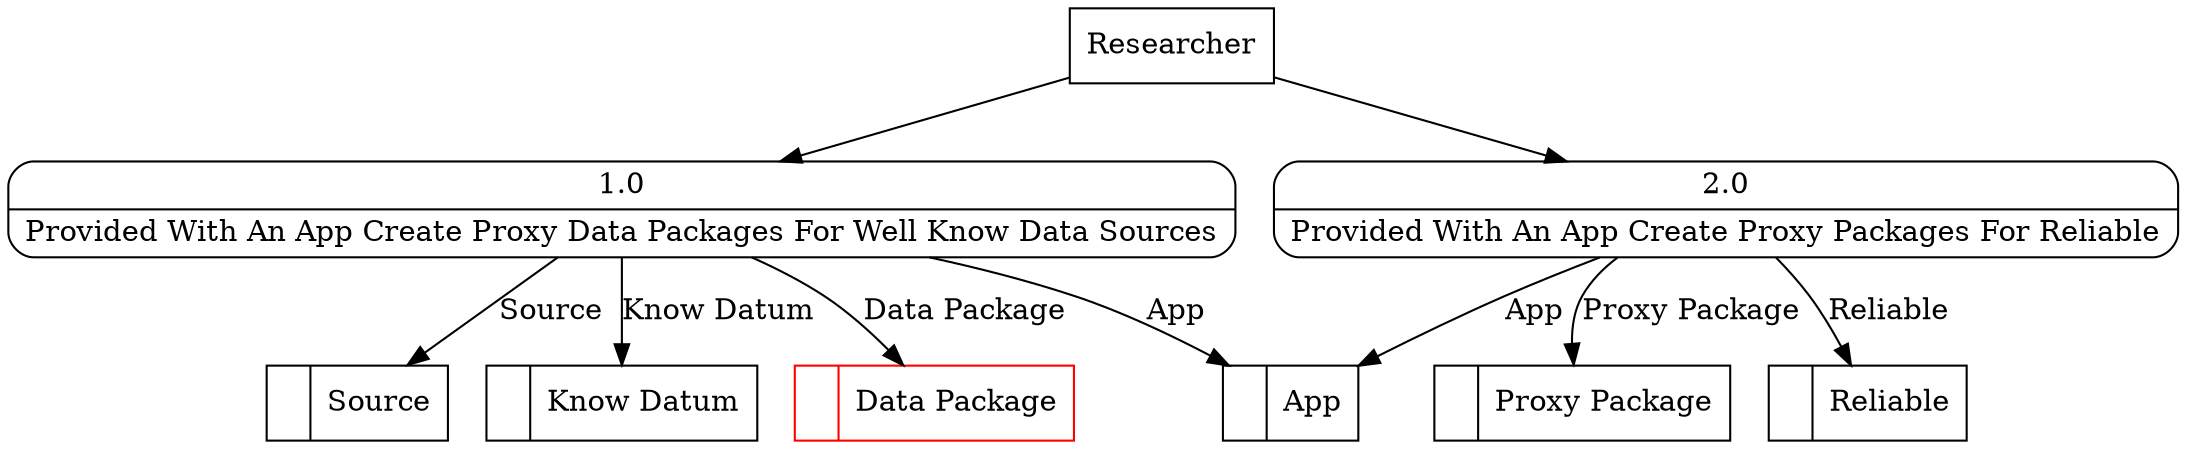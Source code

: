 digraph dfd2{ 
node[shape=record]
200 [label="<f0>  |<f1> Source " ];
201 [label="<f0>  |<f1> Proxy Package " ];
202 [label="<f0>  |<f1> Know Datum " ];
203 [label="<f0>  |<f1> App " ];
204 [label="<f0>  |<f1> Reliable " ];
205 [label="<f0>  |<f1> Data Package " color=red];
206 [label="Researcher" shape=box];
207 [label="{<f0> 1.0|<f1> Provided With An App Create Proxy Data Packages For Well Know Data Sources }" shape=Mrecord];
208 [label="{<f0> 2.0|<f1> Provided With An App Create Proxy Packages For Reliable }" shape=Mrecord];
206 -> 207
206 -> 208
207 -> 203 [label="App"]
207 -> 205 [label="Data Package"]
207 -> 202 [label="Know Datum"]
207 -> 200 [label="Source"]
208 -> 201 [label="Proxy Package"]
208 -> 204 [label="Reliable"]
208 -> 203 [label="App"]
}